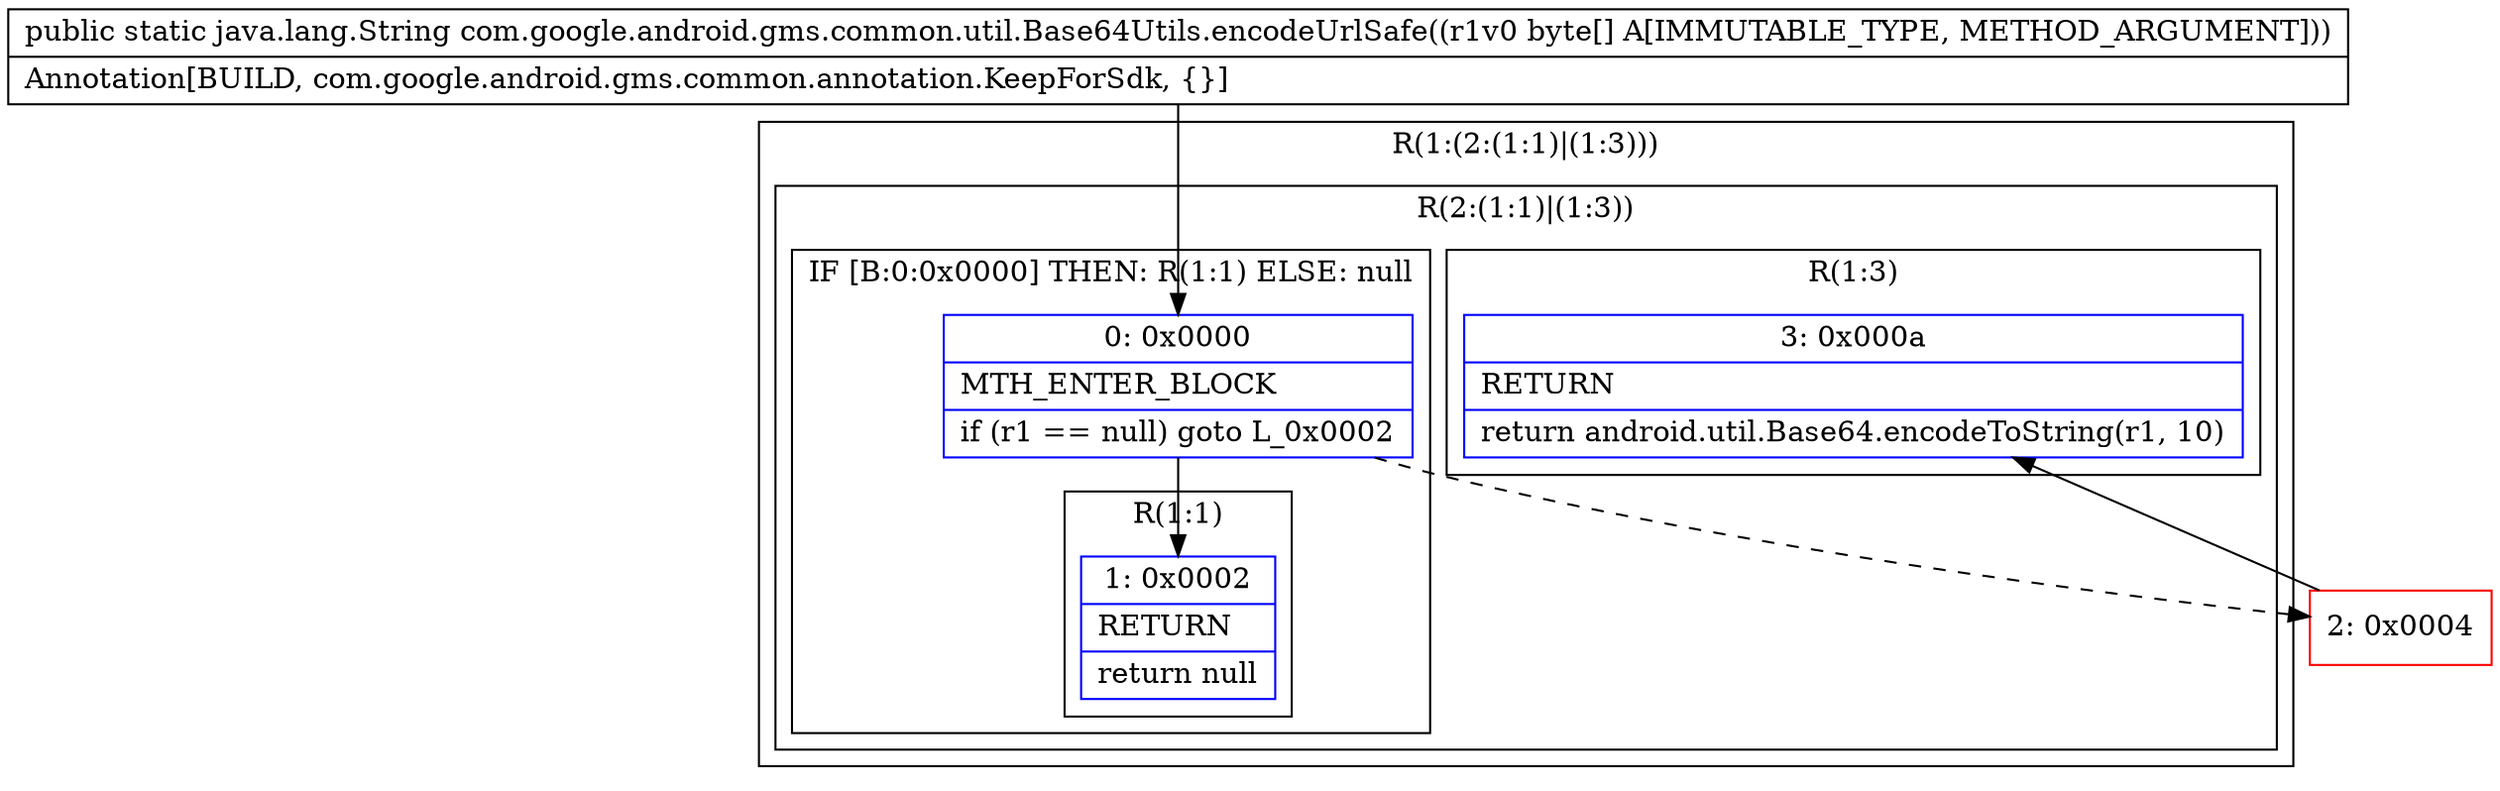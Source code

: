 digraph "CFG forcom.google.android.gms.common.util.Base64Utils.encodeUrlSafe([B)Ljava\/lang\/String;" {
subgraph cluster_Region_2075857542 {
label = "R(1:(2:(1:1)|(1:3)))";
node [shape=record,color=blue];
subgraph cluster_Region_190500187 {
label = "R(2:(1:1)|(1:3))";
node [shape=record,color=blue];
subgraph cluster_IfRegion_1188408314 {
label = "IF [B:0:0x0000] THEN: R(1:1) ELSE: null";
node [shape=record,color=blue];
Node_0 [shape=record,label="{0\:\ 0x0000|MTH_ENTER_BLOCK\l|if (r1 == null) goto L_0x0002\l}"];
subgraph cluster_Region_1209135314 {
label = "R(1:1)";
node [shape=record,color=blue];
Node_1 [shape=record,label="{1\:\ 0x0002|RETURN\l|return null\l}"];
}
}
subgraph cluster_Region_1805509748 {
label = "R(1:3)";
node [shape=record,color=blue];
Node_3 [shape=record,label="{3\:\ 0x000a|RETURN\l|return android.util.Base64.encodeToString(r1, 10)\l}"];
}
}
}
Node_2 [shape=record,color=red,label="{2\:\ 0x0004}"];
MethodNode[shape=record,label="{public static java.lang.String com.google.android.gms.common.util.Base64Utils.encodeUrlSafe((r1v0 byte[] A[IMMUTABLE_TYPE, METHOD_ARGUMENT]))  | Annotation[BUILD, com.google.android.gms.common.annotation.KeepForSdk, \{\}]\l}"];
MethodNode -> Node_0;
Node_0 -> Node_1;
Node_0 -> Node_2[style=dashed];
Node_2 -> Node_3;
}


